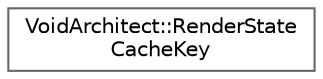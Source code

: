 digraph "Graphical Class Hierarchy"
{
 // LATEX_PDF_SIZE
  bgcolor="transparent";
  edge [fontname=Helvetica,fontsize=10,labelfontname=Helvetica,labelfontsize=10];
  node [fontname=Helvetica,fontsize=10,shape=box,height=0.2,width=0.4];
  rankdir="LR";
  Node0 [id="Node000000",label="VoidArchitect::RenderState\lCacheKey",height=0.2,width=0.4,color="grey40", fillcolor="white", style="filled",URL="$struct_void_architect_1_1_render_state_cache_key.html",tooltip=" "];
}

